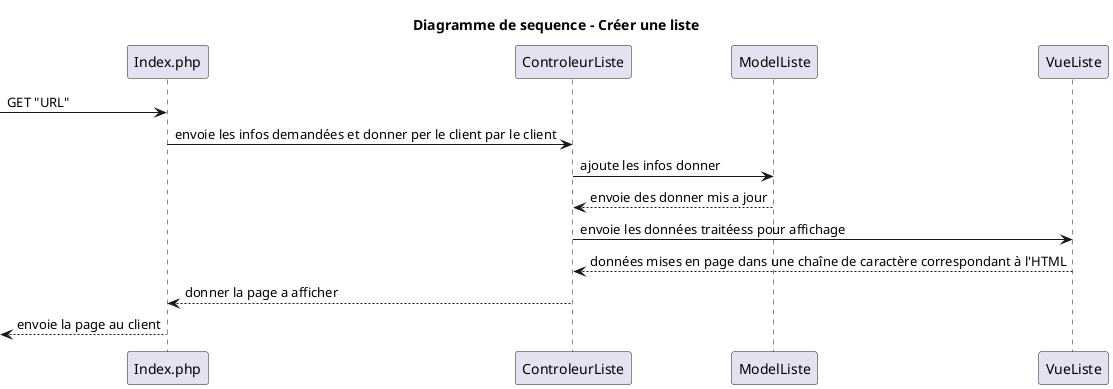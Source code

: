 @startuml

title Diagramme de sequence - Créer une liste

participant Index.php as index
participant ControleurListe as CListe
participant ModelListe as MListe
participant VueListe as VListe

-> index: GET "URL"
index -> CListe: envoie les infos demandées et donner per le client par le client
CListe -> MListe: ajoute les infos donner
CListe <-- MListe: envoie des donner mis a jour
CListe -> VListe: envoie les données traitéess pour affichage
CListe <-- VListe: données mises en page dans une chaîne de caractère correspondant à l'HTML
index <-- CListe: donner la page a afficher
<-- index: envoie la page au client

@enduml